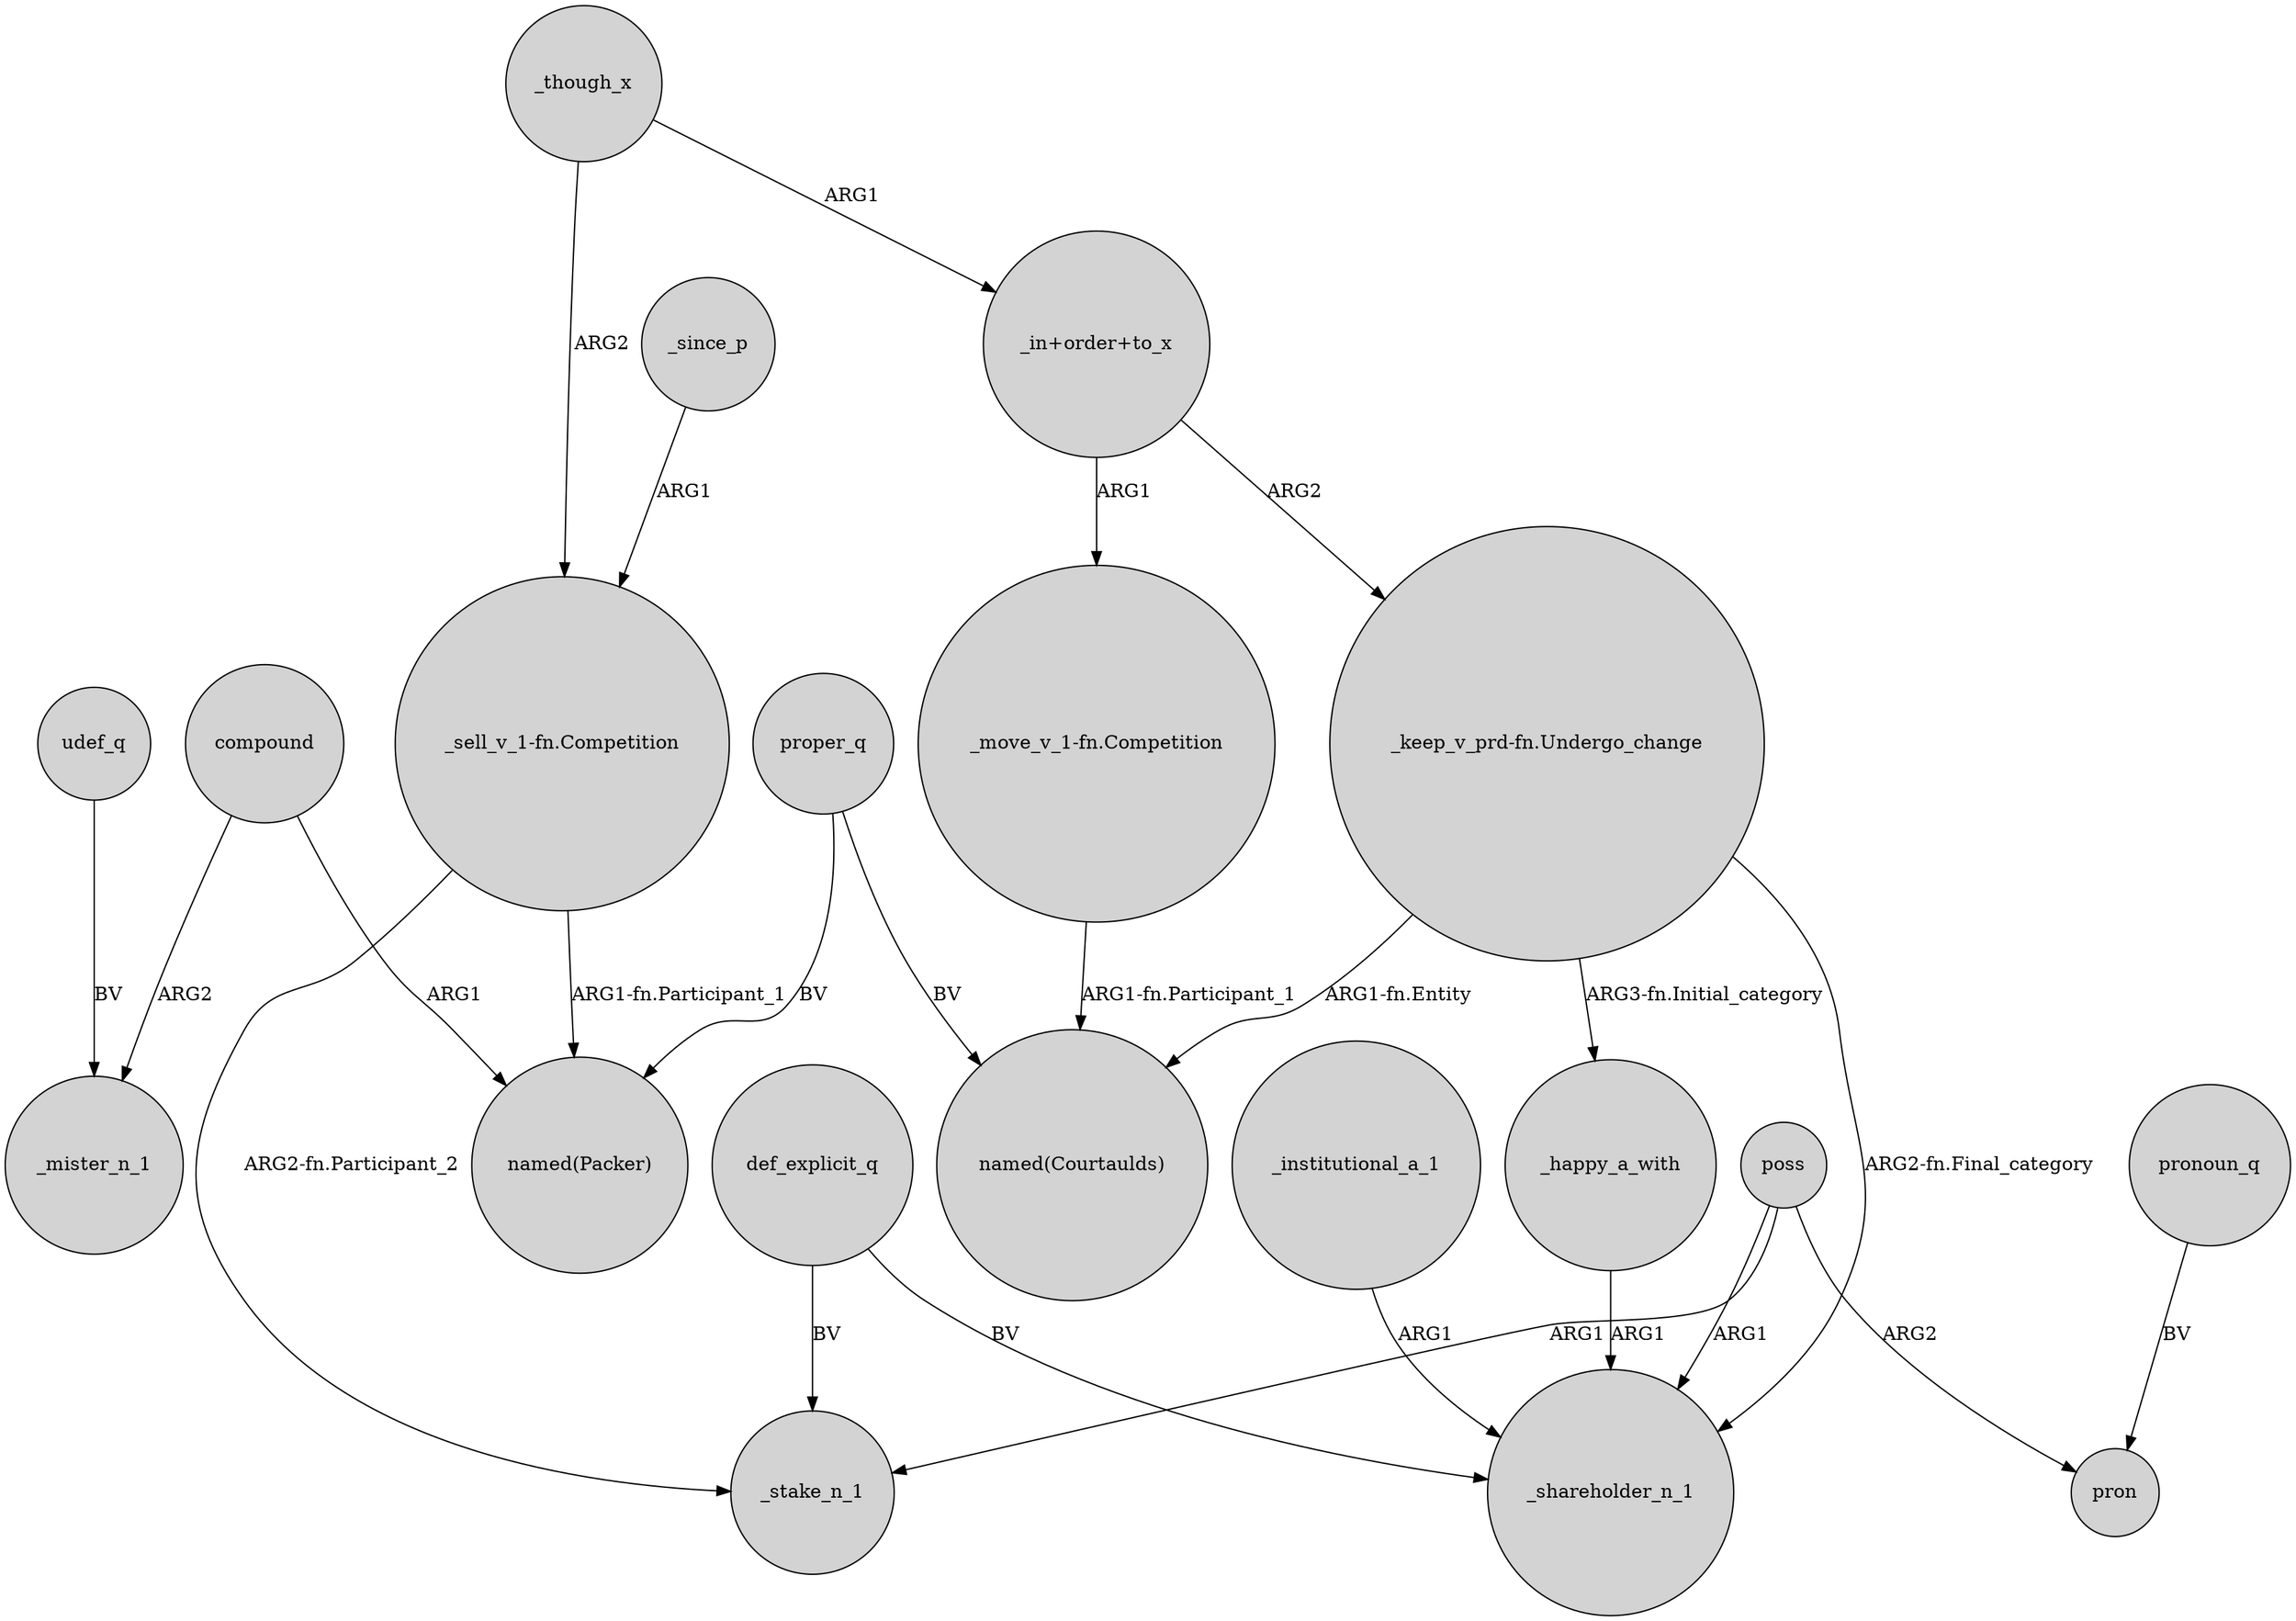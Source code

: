 digraph {
	node [shape=circle style=filled]
	compound -> _mister_n_1 [label=ARG2]
	"_keep_v_prd-fn.Undergo_change" -> _happy_a_with [label="ARG3-fn.Initial_category"]
	proper_q -> "named(Packer)" [label=BV]
	_though_x -> "_in+order+to_x" [label=ARG1]
	"_in+order+to_x" -> "_move_v_1-fn.Competition" [label=ARG1]
	_institutional_a_1 -> _shareholder_n_1 [label=ARG1]
	udef_q -> _mister_n_1 [label=BV]
	pronoun_q -> pron [label=BV]
	poss -> pron [label=ARG2]
	"_move_v_1-fn.Competition" -> "named(Courtaulds)" [label="ARG1-fn.Participant_1"]
	proper_q -> "named(Courtaulds)" [label=BV]
	"_keep_v_prd-fn.Undergo_change" -> "named(Courtaulds)" [label="ARG1-fn.Entity"]
	def_explicit_q -> _shareholder_n_1 [label=BV]
	_happy_a_with -> _shareholder_n_1 [label=ARG1]
	poss -> _shareholder_n_1 [label=ARG1]
	def_explicit_q -> _stake_n_1 [label=BV]
	"_sell_v_1-fn.Competition" -> _stake_n_1 [label="ARG2-fn.Participant_2"]
	"_sell_v_1-fn.Competition" -> "named(Packer)" [label="ARG1-fn.Participant_1"]
	"_in+order+to_x" -> "_keep_v_prd-fn.Undergo_change" [label=ARG2]
	compound -> "named(Packer)" [label=ARG1]
	_though_x -> "_sell_v_1-fn.Competition" [label=ARG2]
	poss -> _stake_n_1 [label=ARG1]
	_since_p -> "_sell_v_1-fn.Competition" [label=ARG1]
	"_keep_v_prd-fn.Undergo_change" -> _shareholder_n_1 [label="ARG2-fn.Final_category"]
}
